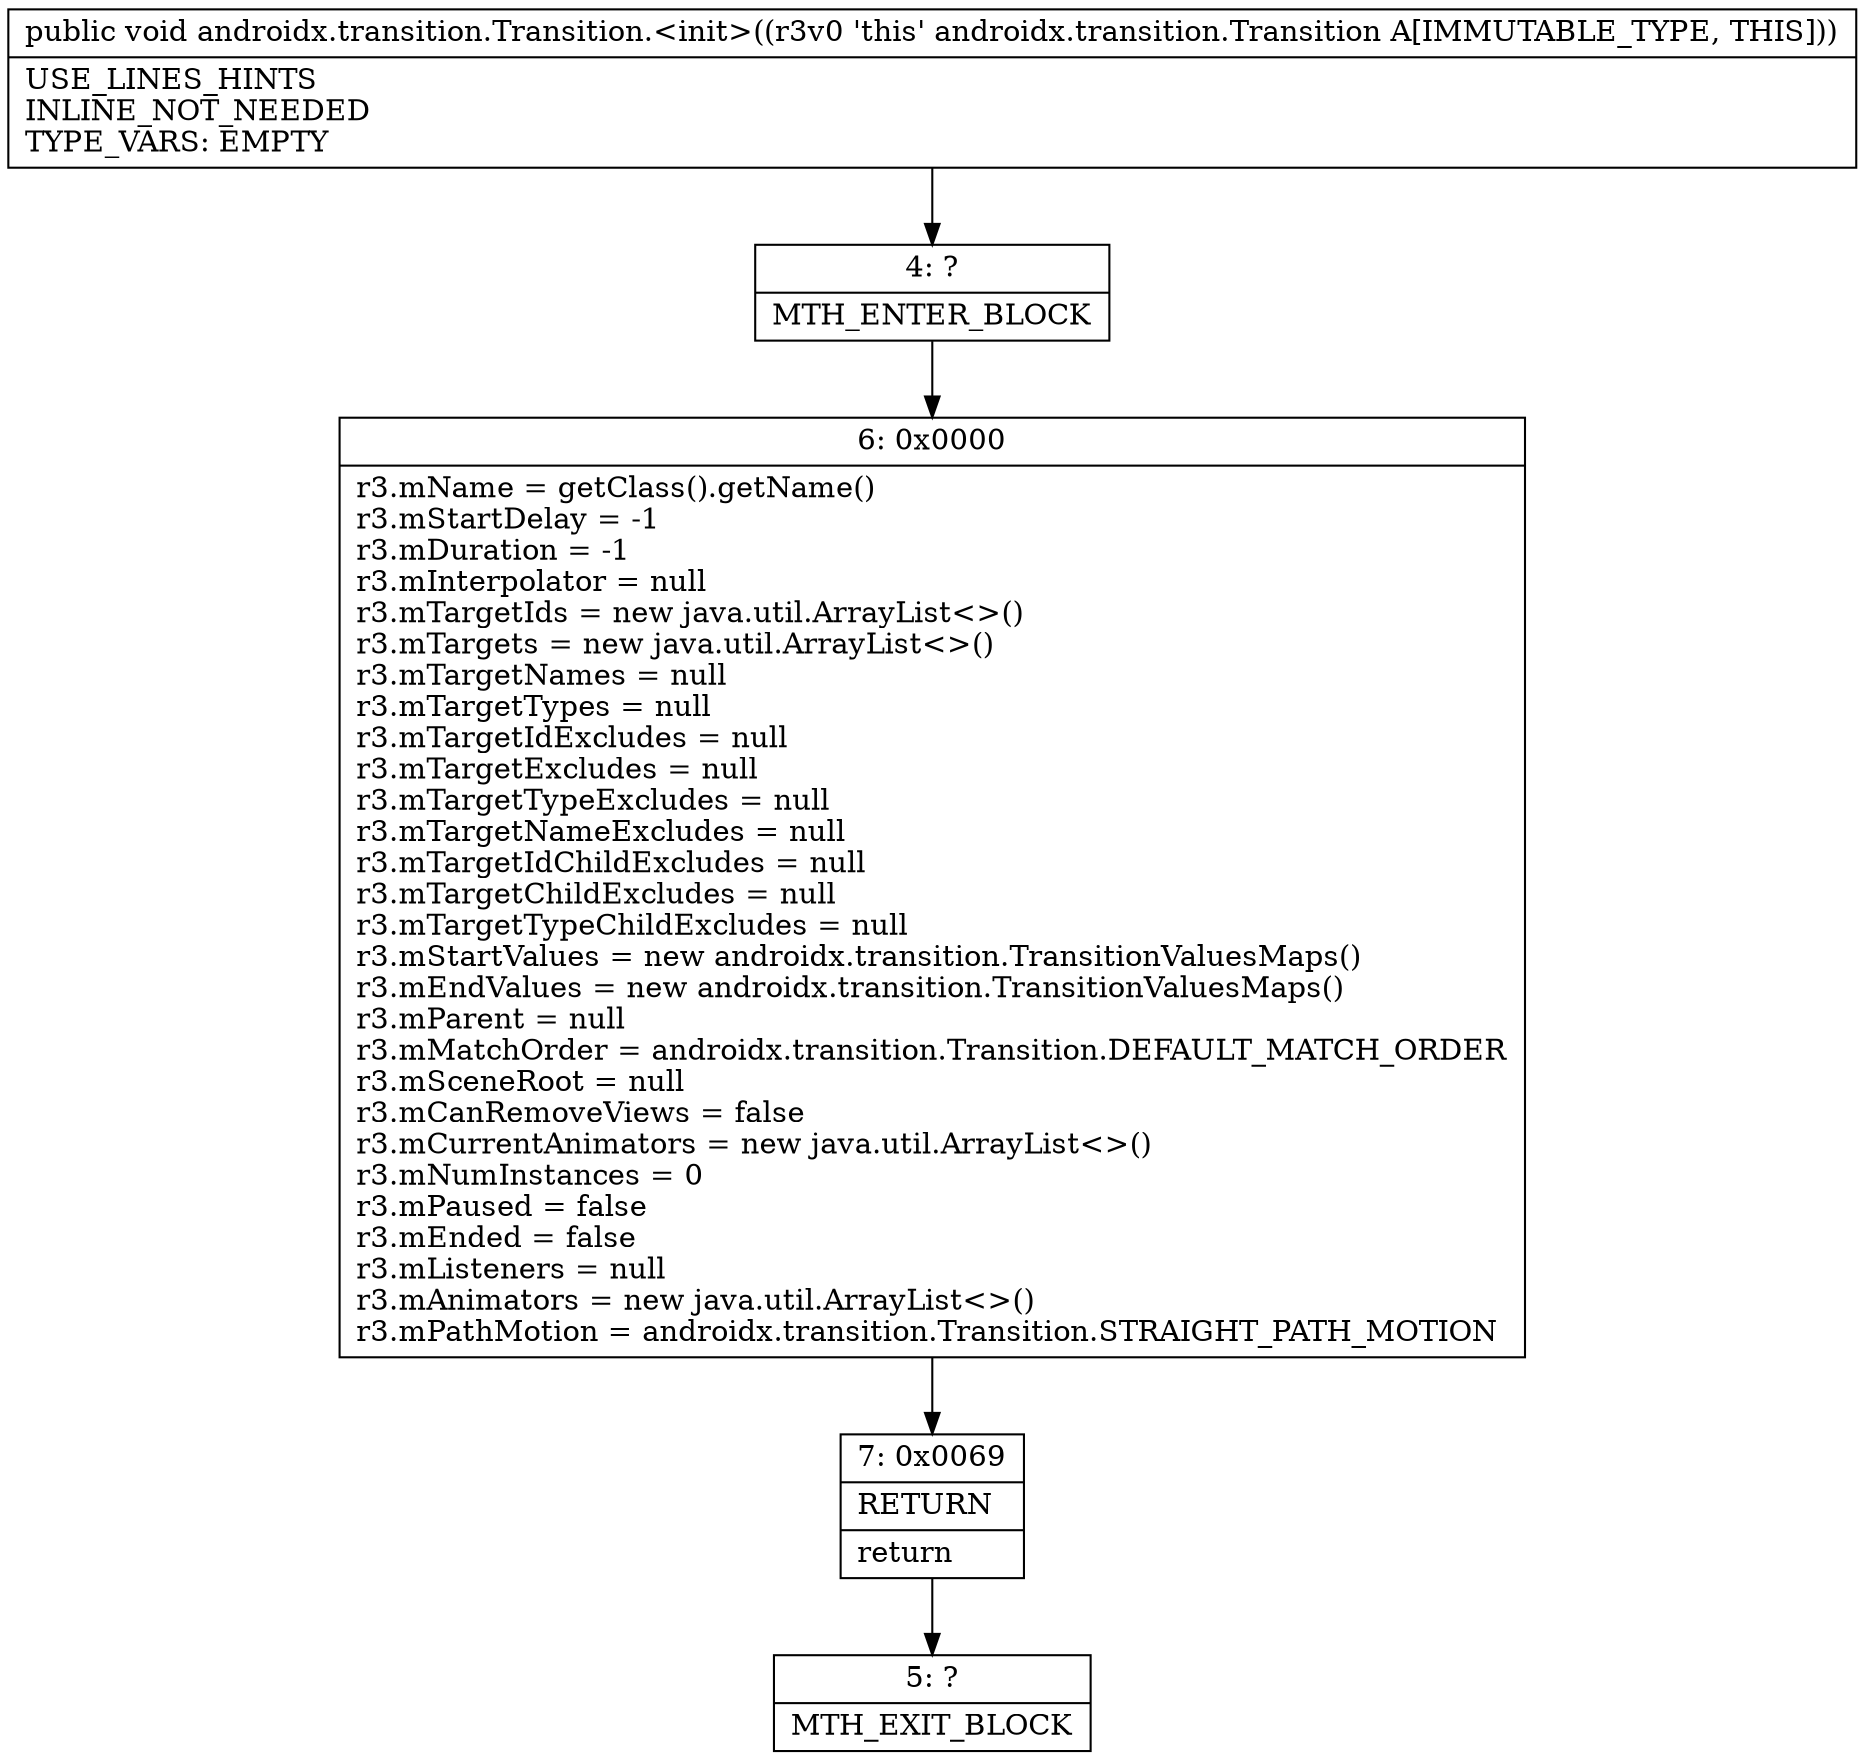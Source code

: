 digraph "CFG forandroidx.transition.Transition.\<init\>()V" {
Node_4 [shape=record,label="{4\:\ ?|MTH_ENTER_BLOCK\l}"];
Node_6 [shape=record,label="{6\:\ 0x0000|r3.mName = getClass().getName()\lr3.mStartDelay = \-1\lr3.mDuration = \-1\lr3.mInterpolator = null\lr3.mTargetIds = new java.util.ArrayList\<\>()\lr3.mTargets = new java.util.ArrayList\<\>()\lr3.mTargetNames = null\lr3.mTargetTypes = null\lr3.mTargetIdExcludes = null\lr3.mTargetExcludes = null\lr3.mTargetTypeExcludes = null\lr3.mTargetNameExcludes = null\lr3.mTargetIdChildExcludes = null\lr3.mTargetChildExcludes = null\lr3.mTargetTypeChildExcludes = null\lr3.mStartValues = new androidx.transition.TransitionValuesMaps()\lr3.mEndValues = new androidx.transition.TransitionValuesMaps()\lr3.mParent = null\lr3.mMatchOrder = androidx.transition.Transition.DEFAULT_MATCH_ORDER\lr3.mSceneRoot = null\lr3.mCanRemoveViews = false\lr3.mCurrentAnimators = new java.util.ArrayList\<\>()\lr3.mNumInstances = 0\lr3.mPaused = false\lr3.mEnded = false\lr3.mListeners = null\lr3.mAnimators = new java.util.ArrayList\<\>()\lr3.mPathMotion = androidx.transition.Transition.STRAIGHT_PATH_MOTION\l}"];
Node_7 [shape=record,label="{7\:\ 0x0069|RETURN\l|return\l}"];
Node_5 [shape=record,label="{5\:\ ?|MTH_EXIT_BLOCK\l}"];
MethodNode[shape=record,label="{public void androidx.transition.Transition.\<init\>((r3v0 'this' androidx.transition.Transition A[IMMUTABLE_TYPE, THIS]))  | USE_LINES_HINTS\lINLINE_NOT_NEEDED\lTYPE_VARS: EMPTY\l}"];
MethodNode -> Node_4;Node_4 -> Node_6;
Node_6 -> Node_7;
Node_7 -> Node_5;
}

